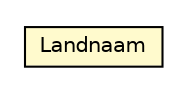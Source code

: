 #!/usr/local/bin/dot
#
# Class diagram 
# Generated by UMLGraph version R5_6-24-gf6e263 (http://www.umlgraph.org/)
#

digraph G {
	edge [fontname="Helvetica",fontsize=10,labelfontname="Helvetica",labelfontsize=10];
	node [fontname="Helvetica",fontsize=10,shape=plaintext];
	nodesep=0.25;
	ranksep=0.5;
	// nl.egem.stuf.sector.bg._0204.LNDTabel.Landnaam
	c105478 [label=<<table title="nl.egem.stuf.sector.bg._0204.LNDTabel.Landnaam" border="0" cellborder="1" cellspacing="0" cellpadding="2" port="p" bgcolor="lemonChiffon" href="./LNDTabel.Landnaam.html">
		<tr><td><table border="0" cellspacing="0" cellpadding="1">
<tr><td align="center" balign="center"> Landnaam </td></tr>
		</table></td></tr>
		</table>>, URL="./LNDTabel.Landnaam.html", fontname="Helvetica", fontcolor="black", fontsize=10.0];
}

